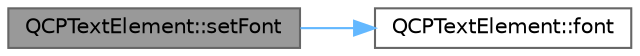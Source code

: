 digraph "QCPTextElement::setFont"
{
 // LATEX_PDF_SIZE
  bgcolor="transparent";
  edge [fontname=Helvetica,fontsize=10,labelfontname=Helvetica,labelfontsize=10];
  node [fontname=Helvetica,fontsize=10,shape=box,height=0.2,width=0.4];
  rankdir="LR";
  Node1 [label="QCPTextElement::setFont",height=0.2,width=0.4,color="gray40", fillcolor="grey60", style="filled", fontcolor="black",tooltip=" "];
  Node1 -> Node2 [color="steelblue1",style="solid"];
  Node2 [label="QCPTextElement::font",height=0.2,width=0.4,color="grey40", fillcolor="white", style="filled",URL="$class_q_c_p_text_element.html#a9247189a1c2b2bf5604645a7396b2ddc",tooltip=" "];
}

